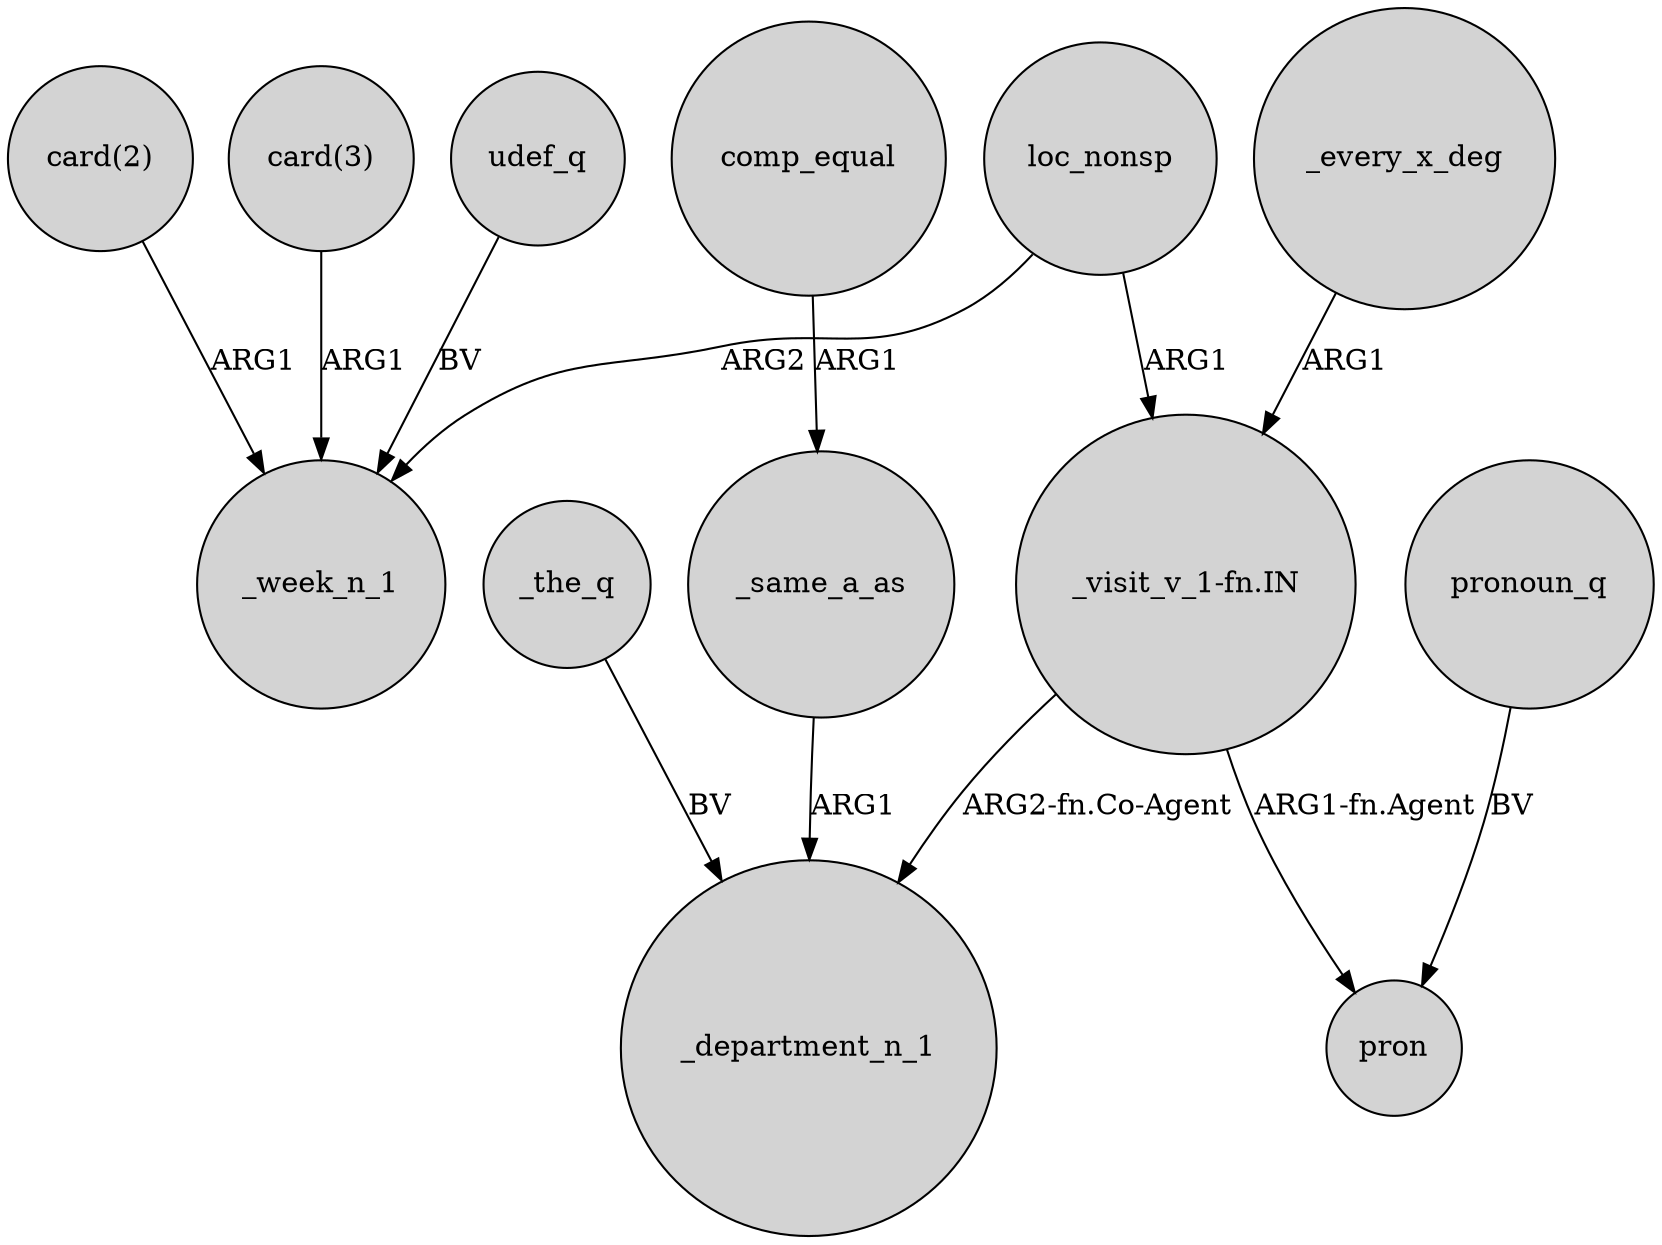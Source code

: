 digraph {
	node [shape=circle style=filled]
	loc_nonsp -> _week_n_1 [label=ARG2]
	comp_equal -> _same_a_as [label=ARG1]
	_same_a_as -> _department_n_1 [label=ARG1]
	udef_q -> _week_n_1 [label=BV]
	pronoun_q -> pron [label=BV]
	"card(2)" -> _week_n_1 [label=ARG1]
	_the_q -> _department_n_1 [label=BV]
	_every_x_deg -> "_visit_v_1-fn.IN" [label=ARG1]
	"_visit_v_1-fn.IN" -> pron [label="ARG1-fn.Agent"]
	"card(3)" -> _week_n_1 [label=ARG1]
	loc_nonsp -> "_visit_v_1-fn.IN" [label=ARG1]
	"_visit_v_1-fn.IN" -> _department_n_1 [label="ARG2-fn.Co-Agent"]
}

